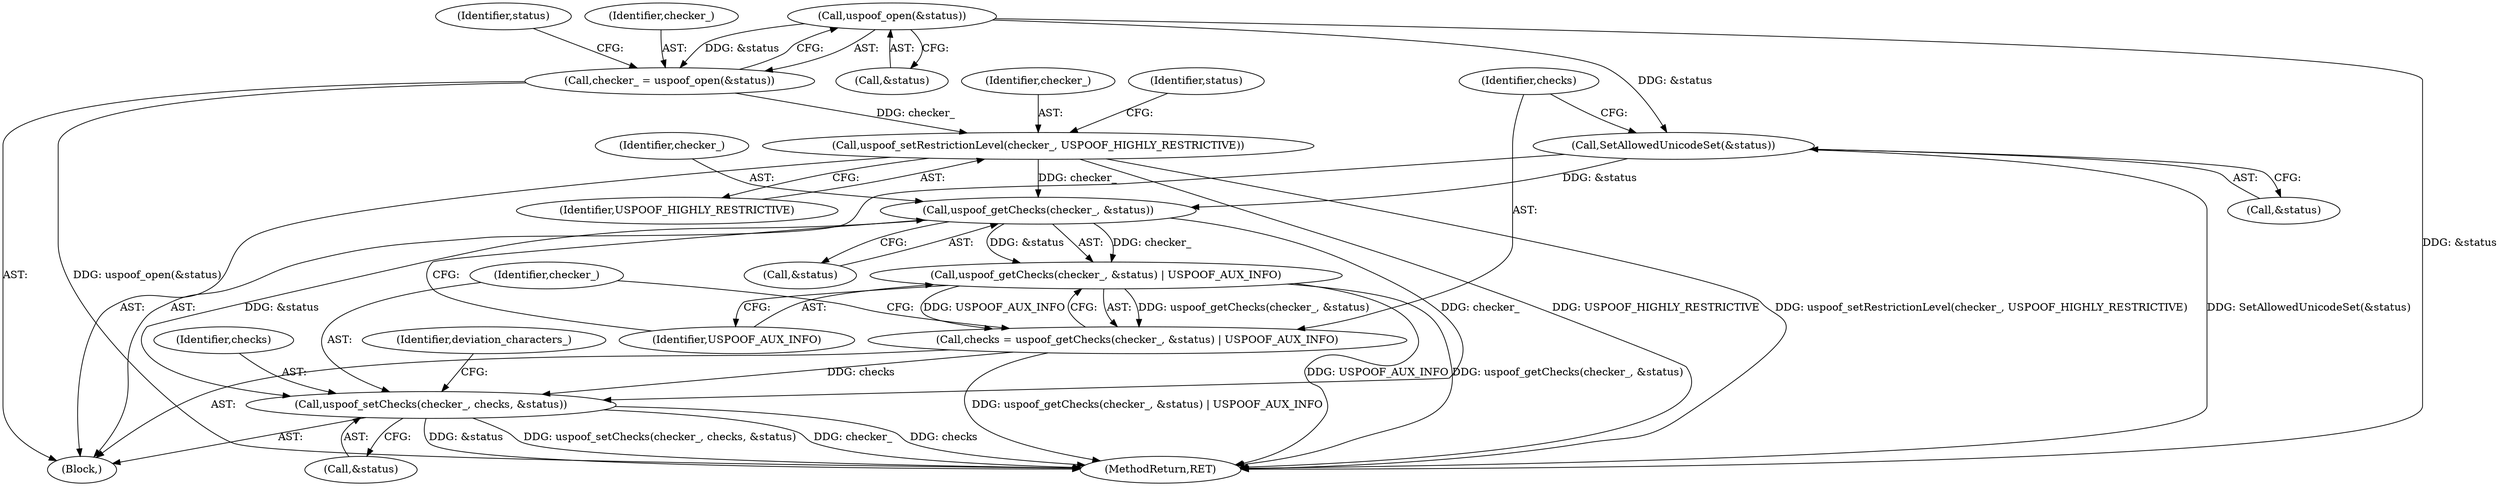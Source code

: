 digraph "0_Chrome_b3f0207c14fccc11aaa9d4975ebe46554ad289cb@API" {
"1000108" [label="(Call,uspoof_open(&status))"];
"1000106" [label="(Call,checker_ = uspoof_open(&status))"];
"1000119" [label="(Call,uspoof_setRestrictionLevel(checker_, USPOOF_HIGHLY_RESTRICTIVE))"];
"1000129" [label="(Call,uspoof_getChecks(checker_, &status))"];
"1000128" [label="(Call,uspoof_getChecks(checker_, &status) | USPOOF_AUX_INFO)"];
"1000126" [label="(Call,checks = uspoof_getChecks(checker_, &status) | USPOOF_AUX_INFO)"];
"1000134" [label="(Call,uspoof_setChecks(checker_, checks, &status))"];
"1000122" [label="(Call,SetAllowedUnicodeSet(&status))"];
"1000120" [label="(Identifier,checker_)"];
"1000137" [label="(Call,&status)"];
"1000109" [label="(Call,&status)"];
"1000124" [label="(Identifier,status)"];
"1000121" [label="(Identifier,USPOOF_HIGHLY_RESTRICTIVE)"];
"1000126" [label="(Call,checks = uspoof_getChecks(checker_, &status) | USPOOF_AUX_INFO)"];
"1000129" [label="(Call,uspoof_getChecks(checker_, &status))"];
"1000122" [label="(Call,SetAllowedUnicodeSet(&status))"];
"1000101" [label="(Block,)"];
"1000127" [label="(Identifier,checks)"];
"1000119" [label="(Call,uspoof_setRestrictionLevel(checker_, USPOOF_HIGHLY_RESTRICTIVE))"];
"1000107" [label="(Identifier,checker_)"];
"1000136" [label="(Identifier,checks)"];
"1000131" [label="(Call,&status)"];
"1000106" [label="(Call,checker_ = uspoof_open(&status))"];
"1000128" [label="(Call,uspoof_getChecks(checker_, &status) | USPOOF_AUX_INFO)"];
"1000133" [label="(Identifier,USPOOF_AUX_INFO)"];
"1000123" [label="(Call,&status)"];
"1000113" [label="(Identifier,status)"];
"1000134" [label="(Call,uspoof_setChecks(checker_, checks, &status))"];
"1000209" [label="(MethodReturn,RET)"];
"1000140" [label="(Identifier,deviation_characters_)"];
"1000108" [label="(Call,uspoof_open(&status))"];
"1000135" [label="(Identifier,checker_)"];
"1000130" [label="(Identifier,checker_)"];
"1000108" -> "1000106"  [label="AST: "];
"1000108" -> "1000109"  [label="CFG: "];
"1000109" -> "1000108"  [label="AST: "];
"1000106" -> "1000108"  [label="CFG: "];
"1000108" -> "1000209"  [label="DDG: &status"];
"1000108" -> "1000106"  [label="DDG: &status"];
"1000108" -> "1000122"  [label="DDG: &status"];
"1000106" -> "1000101"  [label="AST: "];
"1000107" -> "1000106"  [label="AST: "];
"1000113" -> "1000106"  [label="CFG: "];
"1000106" -> "1000209"  [label="DDG: uspoof_open(&status)"];
"1000106" -> "1000119"  [label="DDG: checker_"];
"1000119" -> "1000101"  [label="AST: "];
"1000119" -> "1000121"  [label="CFG: "];
"1000120" -> "1000119"  [label="AST: "];
"1000121" -> "1000119"  [label="AST: "];
"1000124" -> "1000119"  [label="CFG: "];
"1000119" -> "1000209"  [label="DDG: USPOOF_HIGHLY_RESTRICTIVE"];
"1000119" -> "1000209"  [label="DDG: uspoof_setRestrictionLevel(checker_, USPOOF_HIGHLY_RESTRICTIVE)"];
"1000119" -> "1000129"  [label="DDG: checker_"];
"1000129" -> "1000128"  [label="AST: "];
"1000129" -> "1000131"  [label="CFG: "];
"1000130" -> "1000129"  [label="AST: "];
"1000131" -> "1000129"  [label="AST: "];
"1000133" -> "1000129"  [label="CFG: "];
"1000129" -> "1000128"  [label="DDG: checker_"];
"1000129" -> "1000128"  [label="DDG: &status"];
"1000122" -> "1000129"  [label="DDG: &status"];
"1000129" -> "1000134"  [label="DDG: checker_"];
"1000129" -> "1000134"  [label="DDG: &status"];
"1000128" -> "1000126"  [label="AST: "];
"1000128" -> "1000133"  [label="CFG: "];
"1000133" -> "1000128"  [label="AST: "];
"1000126" -> "1000128"  [label="CFG: "];
"1000128" -> "1000209"  [label="DDG: uspoof_getChecks(checker_, &status)"];
"1000128" -> "1000209"  [label="DDG: USPOOF_AUX_INFO"];
"1000128" -> "1000126"  [label="DDG: uspoof_getChecks(checker_, &status)"];
"1000128" -> "1000126"  [label="DDG: USPOOF_AUX_INFO"];
"1000126" -> "1000101"  [label="AST: "];
"1000127" -> "1000126"  [label="AST: "];
"1000135" -> "1000126"  [label="CFG: "];
"1000126" -> "1000209"  [label="DDG: uspoof_getChecks(checker_, &status) | USPOOF_AUX_INFO"];
"1000126" -> "1000134"  [label="DDG: checks"];
"1000134" -> "1000101"  [label="AST: "];
"1000134" -> "1000137"  [label="CFG: "];
"1000135" -> "1000134"  [label="AST: "];
"1000136" -> "1000134"  [label="AST: "];
"1000137" -> "1000134"  [label="AST: "];
"1000140" -> "1000134"  [label="CFG: "];
"1000134" -> "1000209"  [label="DDG: uspoof_setChecks(checker_, checks, &status)"];
"1000134" -> "1000209"  [label="DDG: checker_"];
"1000134" -> "1000209"  [label="DDG: checks"];
"1000134" -> "1000209"  [label="DDG: &status"];
"1000122" -> "1000101"  [label="AST: "];
"1000122" -> "1000123"  [label="CFG: "];
"1000123" -> "1000122"  [label="AST: "];
"1000127" -> "1000122"  [label="CFG: "];
"1000122" -> "1000209"  [label="DDG: SetAllowedUnicodeSet(&status)"];
}
